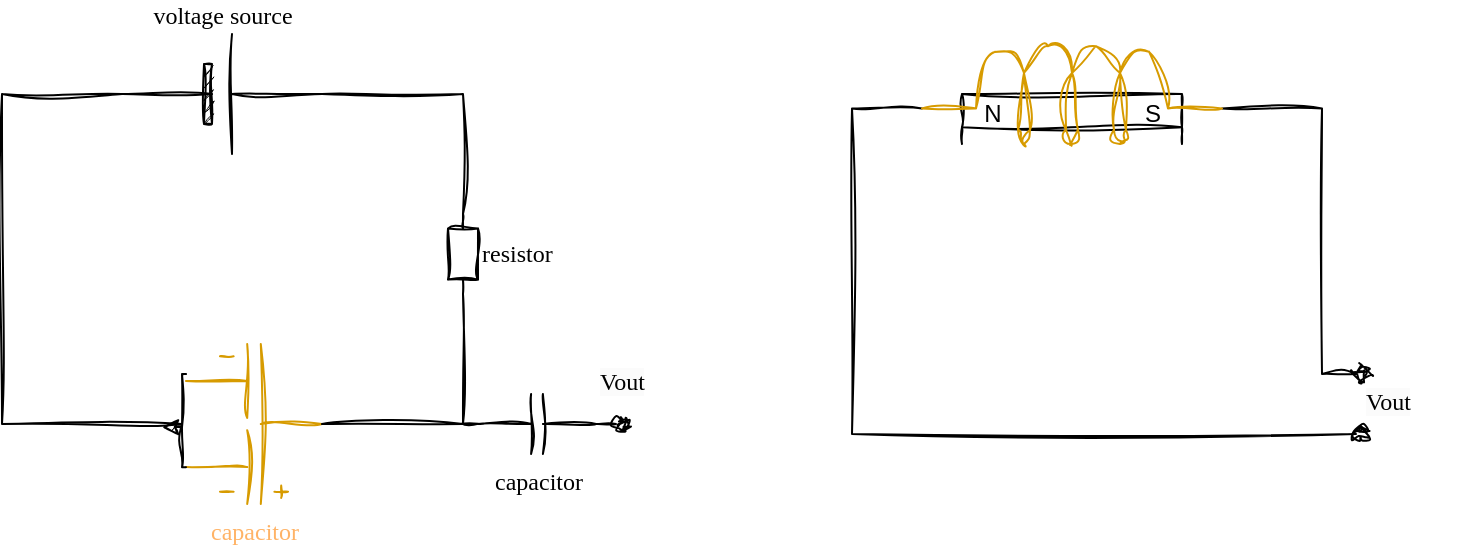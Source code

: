 <mxfile version="24.0.2" type="device">
  <diagram name="Page-1" id="7e0a89b8-554c-2b80-1dc8-d5c74ca68de4">
    <mxGraphModel dx="1195" dy="658" grid="1" gridSize="10" guides="1" tooltips="1" connect="1" arrows="0" fold="1" page="1" pageScale="1" pageWidth="1100" pageHeight="850" background="#FFFFFF" math="0" shadow="0">
      <root>
        <mxCell id="0" />
        <mxCell id="1" parent="0" />
        <mxCell id="epJvlrGfhzXwcjCoHWxg-8" style="edgeStyle=orthogonalEdgeStyle;rounded=0;sketch=1;hachureGap=4;jiggle=2;curveFitting=1;orthogonalLoop=1;jettySize=auto;html=1;exitX=1;exitY=0.5;exitDx=0;exitDy=0;exitPerimeter=0;endArrow=none;endFill=0;" edge="1" parent="1" source="epJvlrGfhzXwcjCoHWxg-1" target="epJvlrGfhzXwcjCoHWxg-2">
          <mxGeometry relative="1" as="geometry" />
        </mxCell>
        <mxCell id="epJvlrGfhzXwcjCoHWxg-1" value="&lt;font face=&quot;Comic Sans MS&quot;&gt;voltage source&lt;/font&gt;" style="verticalLabelPosition=top;shadow=0;dashed=0;align=center;fillColor=strokeColor;html=1;verticalAlign=bottom;strokeWidth=1;shape=mxgraph.electrical.miscellaneous.monocell_battery;sketch=1;hachureGap=4;jiggle=2;curveFitting=1;labelPosition=center;" vertex="1" parent="1">
          <mxGeometry x="100" y="280" width="100" height="60" as="geometry" />
        </mxCell>
        <mxCell id="epJvlrGfhzXwcjCoHWxg-2" value="&lt;font face=&quot;Comic Sans MS&quot;&gt;resistor&lt;/font&gt;" style="pointerEvents=1;verticalLabelPosition=middle;shadow=0;dashed=0;align=left;html=1;verticalAlign=middle;shape=mxgraph.electrical.resistors.resistor_1;sketch=1;hachureGap=4;jiggle=2;curveFitting=1;direction=south;labelPosition=right;" vertex="1" parent="1">
          <mxGeometry x="263" y="370" width="15" height="40" as="geometry" />
        </mxCell>
        <mxCell id="epJvlrGfhzXwcjCoHWxg-29" style="edgeStyle=orthogonalEdgeStyle;rounded=0;sketch=1;hachureGap=4;jiggle=2;curveFitting=1;orthogonalLoop=1;jettySize=auto;html=1;exitX=1;exitY=0.77;exitDx=0;exitDy=0;exitPerimeter=0;" edge="1" parent="1">
          <mxGeometry relative="1" as="geometry">
            <mxPoint x="120" y="476.6" as="targetPoint" />
            <mxPoint x="132.0" y="450.0" as="sourcePoint" />
            <Array as="points">
              <mxPoint x="130" y="449.6" />
              <mxPoint x="130" y="476.6" />
            </Array>
          </mxGeometry>
        </mxCell>
        <mxCell id="epJvlrGfhzXwcjCoHWxg-12" value="&lt;font color=&quot;#ffb366&quot; face=&quot;Comic Sans MS&quot;&gt;capacitor&lt;/font&gt;" style="pointerEvents=1;verticalLabelPosition=bottom;shadow=0;dashed=0;align=center;html=1;verticalAlign=top;shape=mxgraph.electrical.capacitors.multiple_electrolytic_capacitor_comm_pos;sketch=1;hachureGap=4;jiggle=2;curveFitting=1;direction=west;points=[[0,0.5,0,0,0],[1,0.23,0,0,0],[1,0.77,0,0,0]];fillColor=#ffe6cc;strokeColor=#d79b00;" vertex="1" parent="1">
          <mxGeometry x="132" y="435" width="68" height="80" as="geometry" />
        </mxCell>
        <mxCell id="epJvlrGfhzXwcjCoHWxg-14" style="edgeStyle=orthogonalEdgeStyle;rounded=0;sketch=1;hachureGap=4;jiggle=2;curveFitting=1;orthogonalLoop=1;jettySize=auto;html=1;exitX=1;exitY=0.5;exitDx=0;exitDy=0;exitPerimeter=0;entryX=0;entryY=0.5;entryDx=0;entryDy=0;entryPerimeter=0;flowAnimation=0;endArrow=none;endFill=0;" edge="1" parent="1" source="epJvlrGfhzXwcjCoHWxg-2" target="epJvlrGfhzXwcjCoHWxg-12">
          <mxGeometry relative="1" as="geometry" />
        </mxCell>
        <mxCell id="epJvlrGfhzXwcjCoHWxg-28" style="edgeStyle=orthogonalEdgeStyle;rounded=0;sketch=1;hachureGap=4;jiggle=2;curveFitting=1;orthogonalLoop=1;jettySize=auto;html=1;exitX=1;exitY=0.23;exitDx=0;exitDy=0;exitPerimeter=0;entryX=0;entryY=0.5;entryDx=0;entryDy=0;entryPerimeter=0;endArrow=none;endFill=0;" edge="1" parent="1" source="epJvlrGfhzXwcjCoHWxg-12" target="epJvlrGfhzXwcjCoHWxg-1">
          <mxGeometry relative="1" as="geometry">
            <Array as="points">
              <mxPoint x="130" y="497" />
              <mxPoint x="130" y="475" />
              <mxPoint x="40" y="475" />
              <mxPoint x="40" y="310" />
            </Array>
          </mxGeometry>
        </mxCell>
        <mxCell id="epJvlrGfhzXwcjCoHWxg-33" style="edgeStyle=orthogonalEdgeStyle;rounded=0;sketch=1;hachureGap=4;jiggle=2;curveFitting=1;orthogonalLoop=1;jettySize=auto;html=1;exitX=0;exitY=0.5;exitDx=0;exitDy=0;exitPerimeter=0;entryX=0;entryY=0.5;entryDx=0;entryDy=0;entryPerimeter=0;endArrow=none;endFill=0;" edge="1" parent="1" target="epJvlrGfhzXwcjCoHWxg-31">
          <mxGeometry relative="1" as="geometry">
            <mxPoint x="270" y="474.857" as="sourcePoint" />
          </mxGeometry>
        </mxCell>
        <mxCell id="epJvlrGfhzXwcjCoHWxg-31" value="&lt;font face=&quot;Comic Sans MS&quot;&gt;capacitor&lt;/font&gt;" style="pointerEvents=1;verticalLabelPosition=bottom;shadow=0;dashed=0;align=center;html=1;verticalAlign=top;shape=mxgraph.electrical.capacitors.capacitor_1;sketch=1;hachureGap=4;jiggle=2;curveFitting=1;labelPosition=center;gradientColor=default;" vertex="1" parent="1">
          <mxGeometry x="278" y="460" width="59" height="30" as="geometry" />
        </mxCell>
        <mxCell id="epJvlrGfhzXwcjCoHWxg-43" value="" style="pointerEvents=1;verticalLabelPosition=bottom;shadow=0;dashed=0;align=center;html=1;verticalAlign=top;shape=mxgraph.electrical.inductors.inductor_1;sketch=1;hachureGap=4;jiggle=2;curveFitting=1;" vertex="1" parent="1">
          <mxGeometry x="520" y="310" width="110" height="25" as="geometry" />
        </mxCell>
        <mxCell id="epJvlrGfhzXwcjCoHWxg-46" style="edgeStyle=orthogonalEdgeStyle;rounded=0;hachureGap=4;orthogonalLoop=1;jettySize=auto;html=1;exitX=0;exitY=0.645;exitDx=0;exitDy=0;exitPerimeter=0;flowAnimation=0;shadow=0;textShadow=0;sketch=1;curveFitting=1;jiggle=2;endArrow=oval;endFill=0;jumpStyle=none;" edge="1" parent="1" source="epJvlrGfhzXwcjCoHWxg-42">
          <mxGeometry relative="1" as="geometry">
            <mxPoint x="720" y="480" as="targetPoint" />
            <Array as="points">
              <mxPoint x="465" y="317" />
              <mxPoint x="465" y="480" />
            </Array>
          </mxGeometry>
        </mxCell>
        <mxCell id="epJvlrGfhzXwcjCoHWxg-51" style="edgeStyle=orthogonalEdgeStyle;rounded=0;hachureGap=4;orthogonalLoop=1;jettySize=auto;html=1;exitX=1;exitY=0.645;exitDx=0;exitDy=0;exitPerimeter=0;flowAnimation=0;sketch=1;curveFitting=1;jiggle=2;endArrow=oval;endFill=0;" edge="1" parent="1" source="epJvlrGfhzXwcjCoHWxg-42">
          <mxGeometry relative="1" as="geometry">
            <mxPoint x="720" y="450" as="targetPoint" />
            <Array as="points">
              <mxPoint x="700" y="317" />
              <mxPoint x="700" y="450" />
            </Array>
          </mxGeometry>
        </mxCell>
        <mxCell id="epJvlrGfhzXwcjCoHWxg-42" value="" style="pointerEvents=1;verticalLabelPosition=bottom;shadow=0;dashed=0;align=center;html=1;verticalAlign=top;shape=mxgraph.electrical.inductors.inductor_5;sketch=1;hachureGap=4;jiggle=2;curveFitting=1;flipH=0;flipV=0;fillColor=#ffe6cc;strokeColor=#d79b00;" vertex="1" parent="1">
          <mxGeometry x="500" y="285" width="150" height="50" as="geometry" />
        </mxCell>
        <mxCell id="epJvlrGfhzXwcjCoHWxg-44" value="N" style="text;html=1;align=center;verticalAlign=middle;resizable=0;points=[];autosize=1;strokeColor=none;fillColor=none;" vertex="1" parent="1">
          <mxGeometry x="520" y="305" width="30" height="30" as="geometry" />
        </mxCell>
        <mxCell id="epJvlrGfhzXwcjCoHWxg-45" value="S" style="text;html=1;align=center;verticalAlign=middle;resizable=0;points=[];autosize=1;strokeColor=none;fillColor=none;" vertex="1" parent="1">
          <mxGeometry x="600" y="305" width="30" height="30" as="geometry" />
        </mxCell>
        <mxCell id="epJvlrGfhzXwcjCoHWxg-57" value="&lt;span style=&quot;color: rgb(0, 0, 0); font-family: &amp;quot;Comic Sans MS&amp;quot;; font-size: 12px; font-style: normal; font-variant-ligatures: normal; font-variant-caps: normal; font-weight: 400; letter-spacing: normal; orphans: 2; text-align: left; text-indent: 0px; text-transform: none; widows: 2; word-spacing: 0px; -webkit-text-stroke-width: 0px; white-space: nowrap; background-color: rgb(251, 251, 251); text-decoration-thickness: initial; text-decoration-style: initial; text-decoration-color: initial; display: inline !important; float: none;&quot;&gt;Vout&lt;/span&gt;" style="text;whiteSpace=wrap;html=1;" vertex="1" parent="1">
          <mxGeometry x="720" y="450" width="60" height="40" as="geometry" />
        </mxCell>
        <mxCell id="epJvlrGfhzXwcjCoHWxg-58" style="edgeStyle=orthogonalEdgeStyle;rounded=0;sketch=1;hachureGap=4;jiggle=2;curveFitting=1;orthogonalLoop=1;jettySize=auto;html=1;exitX=1;exitY=0.5;exitDx=0;exitDy=0;exitPerimeter=0;entryX=1.22;entryY=0.497;entryDx=0;entryDy=0;entryPerimeter=0;endArrow=oval;endFill=0;" edge="1" parent="1" source="epJvlrGfhzXwcjCoHWxg-31" target="epJvlrGfhzXwcjCoHWxg-31">
          <mxGeometry relative="1" as="geometry" />
        </mxCell>
        <mxCell id="epJvlrGfhzXwcjCoHWxg-59" value="&lt;span style=&quot;color: rgb(0, 0, 0); font-family: &amp;quot;Comic Sans MS&amp;quot;; font-size: 12px; font-style: normal; font-variant-ligatures: normal; font-variant-caps: normal; font-weight: 400; letter-spacing: normal; orphans: 2; text-align: left; text-indent: 0px; text-transform: none; widows: 2; word-spacing: 0px; -webkit-text-stroke-width: 0px; white-space: nowrap; background-color: rgb(251, 251, 251); text-decoration-thickness: initial; text-decoration-style: initial; text-decoration-color: initial; display: inline !important; float: none;&quot;&gt;Vout&lt;/span&gt;" style="text;whiteSpace=wrap;html=1;" vertex="1" parent="1">
          <mxGeometry x="337" y="440" width="60" height="40" as="geometry" />
        </mxCell>
      </root>
    </mxGraphModel>
  </diagram>
</mxfile>
